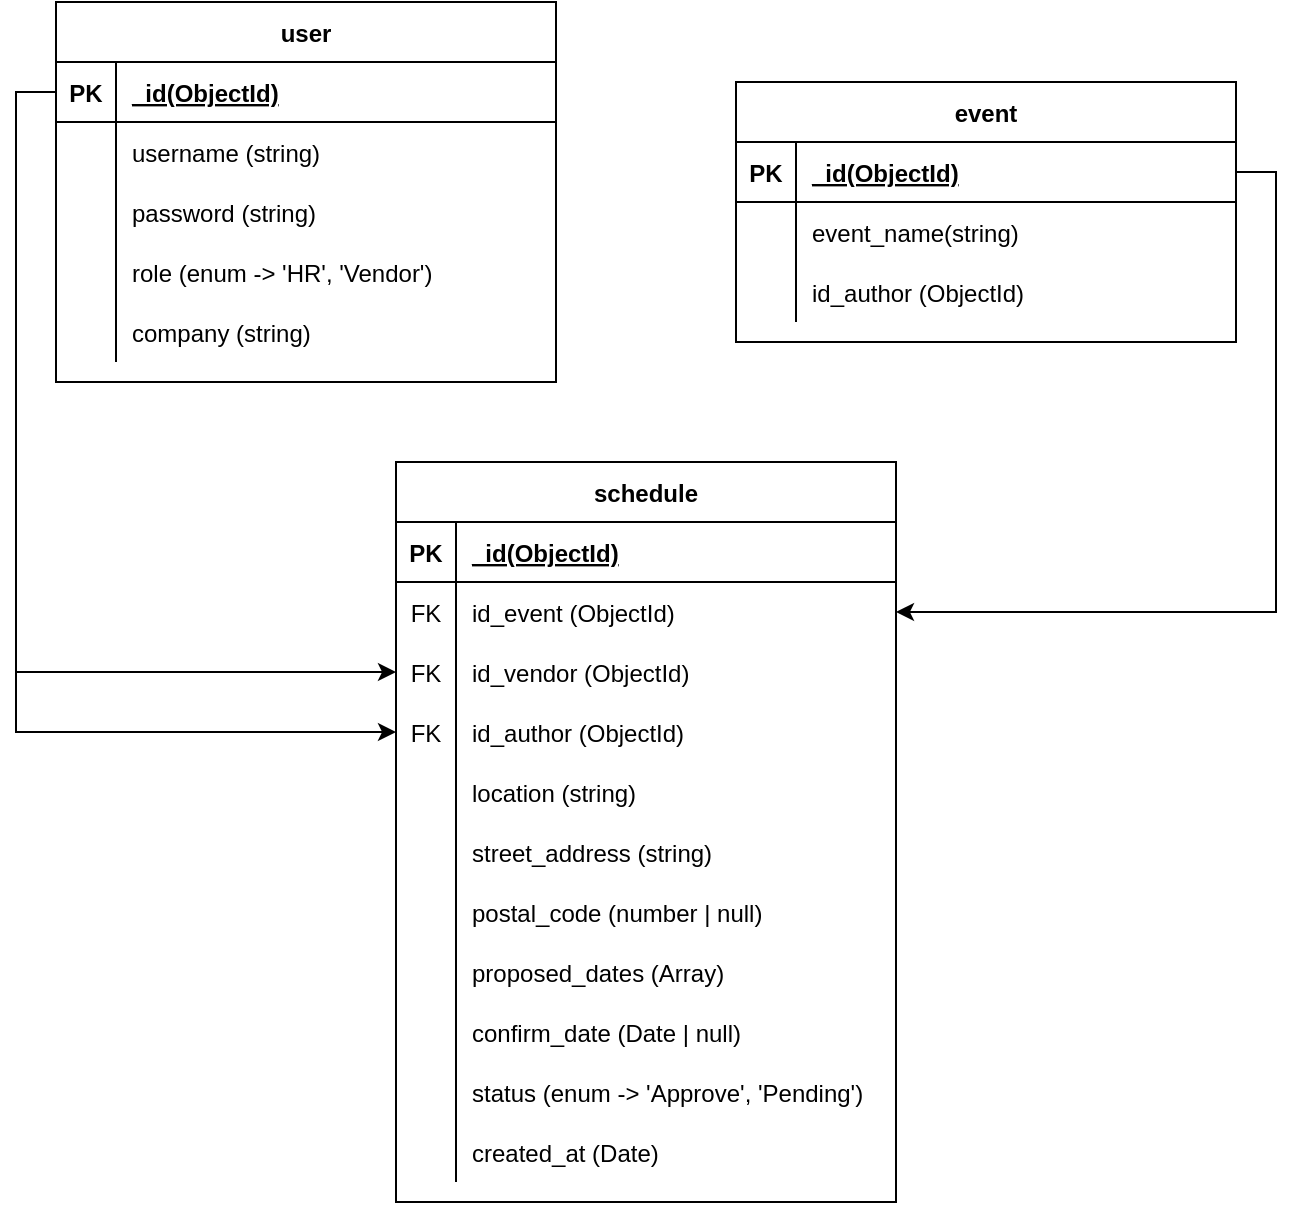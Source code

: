 <mxfile version="24.7.8">
  <diagram id="pvLO-BF-mQsEhAvgMJtR" name="Page-1">
    <mxGraphModel dx="101" dy="1932" grid="1" gridSize="10" guides="1" tooltips="1" connect="1" arrows="1" fold="1" page="1" pageScale="1" pageWidth="850" pageHeight="1100" math="0" shadow="0">
      <root>
        <mxCell id="0" />
        <mxCell id="1" parent="0" />
        <mxCell id="LfG3GNfNgU2tj9gUxUKo-1" value="user" style="shape=table;startSize=30;container=1;collapsible=1;childLayout=tableLayout;fixedRows=1;rowLines=0;fontStyle=1;align=center;resizeLast=1;" parent="1" vertex="1">
          <mxGeometry x="1070" y="-780" width="250" height="190" as="geometry" />
        </mxCell>
        <mxCell id="LfG3GNfNgU2tj9gUxUKo-2" value="" style="shape=partialRectangle;collapsible=0;dropTarget=0;pointerEvents=0;fillColor=none;points=[[0,0.5],[1,0.5]];portConstraint=eastwest;top=0;left=0;right=0;bottom=1;" parent="LfG3GNfNgU2tj9gUxUKo-1" vertex="1">
          <mxGeometry y="30" width="250" height="30" as="geometry" />
        </mxCell>
        <mxCell id="LfG3GNfNgU2tj9gUxUKo-3" value="PK" style="shape=partialRectangle;overflow=hidden;connectable=0;fillColor=none;top=0;left=0;bottom=0;right=0;fontStyle=1;" parent="LfG3GNfNgU2tj9gUxUKo-2" vertex="1">
          <mxGeometry width="30" height="30" as="geometry">
            <mxRectangle width="30" height="30" as="alternateBounds" />
          </mxGeometry>
        </mxCell>
        <mxCell id="LfG3GNfNgU2tj9gUxUKo-4" value="_id(ObjectId)" style="shape=partialRectangle;overflow=hidden;connectable=0;fillColor=none;top=0;left=0;bottom=0;right=0;align=left;spacingLeft=6;fontStyle=5;" parent="LfG3GNfNgU2tj9gUxUKo-2" vertex="1">
          <mxGeometry x="30" width="220" height="30" as="geometry">
            <mxRectangle width="220" height="30" as="alternateBounds" />
          </mxGeometry>
        </mxCell>
        <mxCell id="LfG3GNfNgU2tj9gUxUKo-5" value="" style="shape=partialRectangle;collapsible=0;dropTarget=0;pointerEvents=0;fillColor=none;points=[[0,0.5],[1,0.5]];portConstraint=eastwest;top=0;left=0;right=0;bottom=0;" parent="LfG3GNfNgU2tj9gUxUKo-1" vertex="1">
          <mxGeometry y="60" width="250" height="30" as="geometry" />
        </mxCell>
        <mxCell id="LfG3GNfNgU2tj9gUxUKo-6" value="" style="shape=partialRectangle;overflow=hidden;connectable=0;fillColor=none;top=0;left=0;bottom=0;right=0;" parent="LfG3GNfNgU2tj9gUxUKo-5" vertex="1">
          <mxGeometry width="30" height="30" as="geometry">
            <mxRectangle width="30" height="30" as="alternateBounds" />
          </mxGeometry>
        </mxCell>
        <mxCell id="LfG3GNfNgU2tj9gUxUKo-7" value="username (string)" style="shape=partialRectangle;overflow=hidden;connectable=0;fillColor=none;top=0;left=0;bottom=0;right=0;align=left;spacingLeft=6;" parent="LfG3GNfNgU2tj9gUxUKo-5" vertex="1">
          <mxGeometry x="30" width="220" height="30" as="geometry">
            <mxRectangle width="220" height="30" as="alternateBounds" />
          </mxGeometry>
        </mxCell>
        <mxCell id="LfG3GNfNgU2tj9gUxUKo-8" value="" style="shape=partialRectangle;collapsible=0;dropTarget=0;pointerEvents=0;fillColor=none;points=[[0,0.5],[1,0.5]];portConstraint=eastwest;top=0;left=0;right=0;bottom=0;" parent="LfG3GNfNgU2tj9gUxUKo-1" vertex="1">
          <mxGeometry y="90" width="250" height="30" as="geometry" />
        </mxCell>
        <mxCell id="LfG3GNfNgU2tj9gUxUKo-9" value="" style="shape=partialRectangle;overflow=hidden;connectable=0;fillColor=none;top=0;left=0;bottom=0;right=0;" parent="LfG3GNfNgU2tj9gUxUKo-8" vertex="1">
          <mxGeometry width="30" height="30" as="geometry">
            <mxRectangle width="30" height="30" as="alternateBounds" />
          </mxGeometry>
        </mxCell>
        <mxCell id="LfG3GNfNgU2tj9gUxUKo-10" value="password (string)" style="shape=partialRectangle;overflow=hidden;connectable=0;fillColor=none;top=0;left=0;bottom=0;right=0;align=left;spacingLeft=6;" parent="LfG3GNfNgU2tj9gUxUKo-8" vertex="1">
          <mxGeometry x="30" width="220" height="30" as="geometry">
            <mxRectangle width="220" height="30" as="alternateBounds" />
          </mxGeometry>
        </mxCell>
        <mxCell id="LfG3GNfNgU2tj9gUxUKo-11" value="" style="shape=partialRectangle;collapsible=0;dropTarget=0;pointerEvents=0;fillColor=none;points=[[0,0.5],[1,0.5]];portConstraint=eastwest;top=0;left=0;right=0;bottom=0;" parent="LfG3GNfNgU2tj9gUxUKo-1" vertex="1">
          <mxGeometry y="120" width="250" height="30" as="geometry" />
        </mxCell>
        <mxCell id="LfG3GNfNgU2tj9gUxUKo-12" value="" style="shape=partialRectangle;overflow=hidden;connectable=0;fillColor=none;top=0;left=0;bottom=0;right=0;" parent="LfG3GNfNgU2tj9gUxUKo-11" vertex="1">
          <mxGeometry width="30" height="30" as="geometry">
            <mxRectangle width="30" height="30" as="alternateBounds" />
          </mxGeometry>
        </mxCell>
        <mxCell id="LfG3GNfNgU2tj9gUxUKo-13" value="role (enum -&gt; &#39;HR&#39;, &#39;Vendor&#39;)" style="shape=partialRectangle;overflow=hidden;connectable=0;fillColor=none;top=0;left=0;bottom=0;right=0;align=left;spacingLeft=6;" parent="LfG3GNfNgU2tj9gUxUKo-11" vertex="1">
          <mxGeometry x="30" width="220" height="30" as="geometry">
            <mxRectangle width="220" height="30" as="alternateBounds" />
          </mxGeometry>
        </mxCell>
        <mxCell id="LfG3GNfNgU2tj9gUxUKo-39" value="" style="shape=partialRectangle;collapsible=0;dropTarget=0;pointerEvents=0;fillColor=none;points=[[0,0.5],[1,0.5]];portConstraint=eastwest;top=0;left=0;right=0;bottom=0;" parent="LfG3GNfNgU2tj9gUxUKo-1" vertex="1">
          <mxGeometry y="150" width="250" height="30" as="geometry" />
        </mxCell>
        <mxCell id="LfG3GNfNgU2tj9gUxUKo-40" value="" style="shape=partialRectangle;overflow=hidden;connectable=0;fillColor=none;top=0;left=0;bottom=0;right=0;" parent="LfG3GNfNgU2tj9gUxUKo-39" vertex="1">
          <mxGeometry width="30" height="30" as="geometry">
            <mxRectangle width="30" height="30" as="alternateBounds" />
          </mxGeometry>
        </mxCell>
        <mxCell id="LfG3GNfNgU2tj9gUxUKo-41" value="company (string)" style="shape=partialRectangle;overflow=hidden;connectable=0;fillColor=none;top=0;left=0;bottom=0;right=0;align=left;spacingLeft=6;" parent="LfG3GNfNgU2tj9gUxUKo-39" vertex="1">
          <mxGeometry x="30" width="220" height="30" as="geometry">
            <mxRectangle width="220" height="30" as="alternateBounds" />
          </mxGeometry>
        </mxCell>
        <mxCell id="LfG3GNfNgU2tj9gUxUKo-42" value="event" style="shape=table;startSize=30;container=1;collapsible=1;childLayout=tableLayout;fixedRows=1;rowLines=0;fontStyle=1;align=center;resizeLast=1;" parent="1" vertex="1">
          <mxGeometry x="1410" y="-740" width="250" height="130" as="geometry" />
        </mxCell>
        <mxCell id="LfG3GNfNgU2tj9gUxUKo-43" value="" style="shape=partialRectangle;collapsible=0;dropTarget=0;pointerEvents=0;fillColor=none;points=[[0,0.5],[1,0.5]];portConstraint=eastwest;top=0;left=0;right=0;bottom=1;" parent="LfG3GNfNgU2tj9gUxUKo-42" vertex="1">
          <mxGeometry y="30" width="250" height="30" as="geometry" />
        </mxCell>
        <mxCell id="LfG3GNfNgU2tj9gUxUKo-44" value="PK" style="shape=partialRectangle;overflow=hidden;connectable=0;fillColor=none;top=0;left=0;bottom=0;right=0;fontStyle=1;" parent="LfG3GNfNgU2tj9gUxUKo-43" vertex="1">
          <mxGeometry width="30" height="30" as="geometry">
            <mxRectangle width="30" height="30" as="alternateBounds" />
          </mxGeometry>
        </mxCell>
        <mxCell id="LfG3GNfNgU2tj9gUxUKo-45" value="_id(ObjectId)" style="shape=partialRectangle;overflow=hidden;connectable=0;fillColor=none;top=0;left=0;bottom=0;right=0;align=left;spacingLeft=6;fontStyle=5;" parent="LfG3GNfNgU2tj9gUxUKo-43" vertex="1">
          <mxGeometry x="30" width="220" height="30" as="geometry">
            <mxRectangle width="220" height="30" as="alternateBounds" />
          </mxGeometry>
        </mxCell>
        <mxCell id="LfG3GNfNgU2tj9gUxUKo-46" value="" style="shape=partialRectangle;collapsible=0;dropTarget=0;pointerEvents=0;fillColor=none;points=[[0,0.5],[1,0.5]];portConstraint=eastwest;top=0;left=0;right=0;bottom=0;" parent="LfG3GNfNgU2tj9gUxUKo-42" vertex="1">
          <mxGeometry y="60" width="250" height="30" as="geometry" />
        </mxCell>
        <mxCell id="LfG3GNfNgU2tj9gUxUKo-47" value="" style="shape=partialRectangle;overflow=hidden;connectable=0;fillColor=none;top=0;left=0;bottom=0;right=0;" parent="LfG3GNfNgU2tj9gUxUKo-46" vertex="1">
          <mxGeometry width="30" height="30" as="geometry">
            <mxRectangle width="30" height="30" as="alternateBounds" />
          </mxGeometry>
        </mxCell>
        <mxCell id="LfG3GNfNgU2tj9gUxUKo-48" value="event_name(string)" style="shape=partialRectangle;overflow=hidden;connectable=0;fillColor=none;top=0;left=0;bottom=0;right=0;align=left;spacingLeft=6;" parent="LfG3GNfNgU2tj9gUxUKo-46" vertex="1">
          <mxGeometry x="30" width="220" height="30" as="geometry">
            <mxRectangle width="220" height="30" as="alternateBounds" />
          </mxGeometry>
        </mxCell>
        <mxCell id="LfG3GNfNgU2tj9gUxUKo-87" value="" style="shape=partialRectangle;collapsible=0;dropTarget=0;pointerEvents=0;fillColor=none;points=[[0,0.5],[1,0.5]];portConstraint=eastwest;top=0;left=0;right=0;bottom=0;" parent="LfG3GNfNgU2tj9gUxUKo-42" vertex="1">
          <mxGeometry y="90" width="250" height="30" as="geometry" />
        </mxCell>
        <mxCell id="LfG3GNfNgU2tj9gUxUKo-88" value="" style="shape=partialRectangle;overflow=hidden;connectable=0;fillColor=none;top=0;left=0;bottom=0;right=0;" parent="LfG3GNfNgU2tj9gUxUKo-87" vertex="1">
          <mxGeometry width="30" height="30" as="geometry">
            <mxRectangle width="30" height="30" as="alternateBounds" />
          </mxGeometry>
        </mxCell>
        <mxCell id="LfG3GNfNgU2tj9gUxUKo-89" value="id_author (ObjectId)" style="shape=partialRectangle;overflow=hidden;connectable=0;fillColor=none;top=0;left=0;bottom=0;right=0;align=left;spacingLeft=6;" parent="LfG3GNfNgU2tj9gUxUKo-87" vertex="1">
          <mxGeometry x="30" width="220" height="30" as="geometry">
            <mxRectangle width="220" height="30" as="alternateBounds" />
          </mxGeometry>
        </mxCell>
        <mxCell id="LfG3GNfNgU2tj9gUxUKo-58" value="schedule" style="shape=table;startSize=30;container=1;collapsible=1;childLayout=tableLayout;fixedRows=1;rowLines=0;fontStyle=1;align=center;resizeLast=1;" parent="1" vertex="1">
          <mxGeometry x="1240" y="-550" width="250" height="370.0" as="geometry" />
        </mxCell>
        <mxCell id="LfG3GNfNgU2tj9gUxUKo-59" value="" style="shape=partialRectangle;collapsible=0;dropTarget=0;pointerEvents=0;fillColor=none;points=[[0,0.5],[1,0.5]];portConstraint=eastwest;top=0;left=0;right=0;bottom=1;" parent="LfG3GNfNgU2tj9gUxUKo-58" vertex="1">
          <mxGeometry y="30" width="250" height="30" as="geometry" />
        </mxCell>
        <mxCell id="LfG3GNfNgU2tj9gUxUKo-60" value="PK" style="shape=partialRectangle;overflow=hidden;connectable=0;fillColor=none;top=0;left=0;bottom=0;right=0;fontStyle=1;" parent="LfG3GNfNgU2tj9gUxUKo-59" vertex="1">
          <mxGeometry width="30" height="30" as="geometry">
            <mxRectangle width="30" height="30" as="alternateBounds" />
          </mxGeometry>
        </mxCell>
        <mxCell id="LfG3GNfNgU2tj9gUxUKo-61" value="_id(ObjectId)" style="shape=partialRectangle;overflow=hidden;connectable=0;fillColor=none;top=0;left=0;bottom=0;right=0;align=left;spacingLeft=6;fontStyle=5;" parent="LfG3GNfNgU2tj9gUxUKo-59" vertex="1">
          <mxGeometry x="30" width="220" height="30" as="geometry">
            <mxRectangle width="220" height="30" as="alternateBounds" />
          </mxGeometry>
        </mxCell>
        <mxCell id="LfG3GNfNgU2tj9gUxUKo-62" value="" style="shape=partialRectangle;collapsible=0;dropTarget=0;pointerEvents=0;fillColor=none;points=[[0,0.5],[1,0.5]];portConstraint=eastwest;top=0;left=0;right=0;bottom=0;" parent="LfG3GNfNgU2tj9gUxUKo-58" vertex="1">
          <mxGeometry y="60" width="250" height="30" as="geometry" />
        </mxCell>
        <mxCell id="LfG3GNfNgU2tj9gUxUKo-63" value="FK" style="shape=partialRectangle;overflow=hidden;connectable=0;fillColor=none;top=0;left=0;bottom=0;right=0;" parent="LfG3GNfNgU2tj9gUxUKo-62" vertex="1">
          <mxGeometry width="30" height="30" as="geometry">
            <mxRectangle width="30" height="30" as="alternateBounds" />
          </mxGeometry>
        </mxCell>
        <mxCell id="LfG3GNfNgU2tj9gUxUKo-64" value="id_event (ObjectId)" style="shape=partialRectangle;overflow=hidden;connectable=0;fillColor=none;top=0;left=0;bottom=0;right=0;align=left;spacingLeft=6;" parent="LfG3GNfNgU2tj9gUxUKo-62" vertex="1">
          <mxGeometry x="30" width="220" height="30" as="geometry">
            <mxRectangle width="220" height="30" as="alternateBounds" />
          </mxGeometry>
        </mxCell>
        <mxCell id="LfG3GNfNgU2tj9gUxUKo-80" value="" style="shape=partialRectangle;collapsible=0;dropTarget=0;pointerEvents=0;fillColor=none;points=[[0,0.5],[1,0.5]];portConstraint=eastwest;top=0;left=0;right=0;bottom=0;" parent="LfG3GNfNgU2tj9gUxUKo-58" vertex="1">
          <mxGeometry y="90" width="250" height="30" as="geometry" />
        </mxCell>
        <mxCell id="LfG3GNfNgU2tj9gUxUKo-81" value="FK" style="shape=partialRectangle;overflow=hidden;connectable=0;fillColor=none;top=0;left=0;bottom=0;right=0;" parent="LfG3GNfNgU2tj9gUxUKo-80" vertex="1">
          <mxGeometry width="30" height="30" as="geometry">
            <mxRectangle width="30" height="30" as="alternateBounds" />
          </mxGeometry>
        </mxCell>
        <mxCell id="LfG3GNfNgU2tj9gUxUKo-82" value="id_vendor (ObjectId)" style="shape=partialRectangle;overflow=hidden;connectable=0;fillColor=none;top=0;left=0;bottom=0;right=0;align=left;spacingLeft=6;" parent="LfG3GNfNgU2tj9gUxUKo-80" vertex="1">
          <mxGeometry x="30" width="220" height="30" as="geometry">
            <mxRectangle width="220" height="30" as="alternateBounds" />
          </mxGeometry>
        </mxCell>
        <mxCell id="LfG3GNfNgU2tj9gUxUKo-65" value="" style="shape=partialRectangle;collapsible=0;dropTarget=0;pointerEvents=0;fillColor=none;points=[[0,0.5],[1,0.5]];portConstraint=eastwest;top=0;left=0;right=0;bottom=0;" parent="LfG3GNfNgU2tj9gUxUKo-58" vertex="1">
          <mxGeometry y="120" width="250" height="30" as="geometry" />
        </mxCell>
        <mxCell id="LfG3GNfNgU2tj9gUxUKo-66" value="FK" style="shape=partialRectangle;overflow=hidden;connectable=0;fillColor=none;top=0;left=0;bottom=0;right=0;" parent="LfG3GNfNgU2tj9gUxUKo-65" vertex="1">
          <mxGeometry width="30" height="30" as="geometry">
            <mxRectangle width="30" height="30" as="alternateBounds" />
          </mxGeometry>
        </mxCell>
        <mxCell id="LfG3GNfNgU2tj9gUxUKo-67" value="id_author (ObjectId)" style="shape=partialRectangle;overflow=hidden;connectable=0;fillColor=none;top=0;left=0;bottom=0;right=0;align=left;spacingLeft=6;" parent="LfG3GNfNgU2tj9gUxUKo-65" vertex="1">
          <mxGeometry x="30" width="220" height="30" as="geometry">
            <mxRectangle width="220" height="30" as="alternateBounds" />
          </mxGeometry>
        </mxCell>
        <mxCell id="2" value="" style="shape=partialRectangle;collapsible=0;dropTarget=0;pointerEvents=0;fillColor=none;points=[[0,0.5],[1,0.5]];portConstraint=eastwest;top=0;left=0;right=0;bottom=0;" parent="LfG3GNfNgU2tj9gUxUKo-58" vertex="1">
          <mxGeometry y="150" width="250" height="30" as="geometry" />
        </mxCell>
        <mxCell id="3" value="" style="shape=partialRectangle;overflow=hidden;connectable=0;fillColor=none;top=0;left=0;bottom=0;right=0;" parent="2" vertex="1">
          <mxGeometry width="30" height="30" as="geometry">
            <mxRectangle width="30" height="30" as="alternateBounds" />
          </mxGeometry>
        </mxCell>
        <mxCell id="4" value="location (string)" style="shape=partialRectangle;overflow=hidden;connectable=0;fillColor=none;top=0;left=0;bottom=0;right=0;align=left;spacingLeft=6;" parent="2" vertex="1">
          <mxGeometry x="30" width="220" height="30" as="geometry">
            <mxRectangle width="220" height="30" as="alternateBounds" />
          </mxGeometry>
        </mxCell>
        <mxCell id="8" value="" style="shape=partialRectangle;collapsible=0;dropTarget=0;pointerEvents=0;fillColor=none;points=[[0,0.5],[1,0.5]];portConstraint=eastwest;top=0;left=0;right=0;bottom=0;" parent="LfG3GNfNgU2tj9gUxUKo-58" vertex="1">
          <mxGeometry y="180" width="250" height="30" as="geometry" />
        </mxCell>
        <mxCell id="9" value="" style="shape=partialRectangle;overflow=hidden;connectable=0;fillColor=none;top=0;left=0;bottom=0;right=0;" parent="8" vertex="1">
          <mxGeometry width="30" height="30" as="geometry">
            <mxRectangle width="30" height="30" as="alternateBounds" />
          </mxGeometry>
        </mxCell>
        <mxCell id="10" value="street_address (string)" style="shape=partialRectangle;overflow=hidden;connectable=0;fillColor=none;top=0;left=0;bottom=0;right=0;align=left;spacingLeft=6;" parent="8" vertex="1">
          <mxGeometry x="30" width="220" height="30" as="geometry">
            <mxRectangle width="220" height="30" as="alternateBounds" />
          </mxGeometry>
        </mxCell>
        <mxCell id="5" value="" style="shape=partialRectangle;collapsible=0;dropTarget=0;pointerEvents=0;fillColor=none;points=[[0,0.5],[1,0.5]];portConstraint=eastwest;top=0;left=0;right=0;bottom=0;" parent="LfG3GNfNgU2tj9gUxUKo-58" vertex="1">
          <mxGeometry y="210" width="250" height="30" as="geometry" />
        </mxCell>
        <mxCell id="6" value="" style="shape=partialRectangle;overflow=hidden;connectable=0;fillColor=none;top=0;left=0;bottom=0;right=0;" parent="5" vertex="1">
          <mxGeometry width="30" height="30" as="geometry">
            <mxRectangle width="30" height="30" as="alternateBounds" />
          </mxGeometry>
        </mxCell>
        <mxCell id="7" value="postal_code (number | null)" style="shape=partialRectangle;overflow=hidden;connectable=0;fillColor=none;top=0;left=0;bottom=0;right=0;align=left;spacingLeft=6;" parent="5" vertex="1">
          <mxGeometry x="30" width="220" height="30" as="geometry">
            <mxRectangle width="220" height="30" as="alternateBounds" />
          </mxGeometry>
        </mxCell>
        <mxCell id="LfG3GNfNgU2tj9gUxUKo-74" value="" style="shape=partialRectangle;collapsible=0;dropTarget=0;pointerEvents=0;fillColor=none;points=[[0,0.5],[1,0.5]];portConstraint=eastwest;top=0;left=0;right=0;bottom=0;" parent="LfG3GNfNgU2tj9gUxUKo-58" vertex="1">
          <mxGeometry y="240" width="250" height="30" as="geometry" />
        </mxCell>
        <mxCell id="LfG3GNfNgU2tj9gUxUKo-75" value="" style="shape=partialRectangle;overflow=hidden;connectable=0;fillColor=none;top=0;left=0;bottom=0;right=0;" parent="LfG3GNfNgU2tj9gUxUKo-74" vertex="1">
          <mxGeometry width="30" height="30" as="geometry">
            <mxRectangle width="30" height="30" as="alternateBounds" />
          </mxGeometry>
        </mxCell>
        <mxCell id="LfG3GNfNgU2tj9gUxUKo-76" value="proposed_dates (Array)" style="shape=partialRectangle;overflow=hidden;connectable=0;fillColor=none;top=0;left=0;bottom=0;right=0;align=left;spacingLeft=6;" parent="LfG3GNfNgU2tj9gUxUKo-74" vertex="1">
          <mxGeometry x="30" width="220" height="30" as="geometry">
            <mxRectangle width="220" height="30" as="alternateBounds" />
          </mxGeometry>
        </mxCell>
        <mxCell id="LfG3GNfNgU2tj9gUxUKo-68" value="" style="shape=partialRectangle;collapsible=0;dropTarget=0;pointerEvents=0;fillColor=none;points=[[0,0.5],[1,0.5]];portConstraint=eastwest;top=0;left=0;right=0;bottom=0;" parent="LfG3GNfNgU2tj9gUxUKo-58" vertex="1">
          <mxGeometry y="270" width="250" height="30" as="geometry" />
        </mxCell>
        <mxCell id="LfG3GNfNgU2tj9gUxUKo-69" value="" style="shape=partialRectangle;overflow=hidden;connectable=0;fillColor=none;top=0;left=0;bottom=0;right=0;" parent="LfG3GNfNgU2tj9gUxUKo-68" vertex="1">
          <mxGeometry width="30" height="30" as="geometry">
            <mxRectangle width="30" height="30" as="alternateBounds" />
          </mxGeometry>
        </mxCell>
        <mxCell id="LfG3GNfNgU2tj9gUxUKo-70" value="confirm_date (Date | null)" style="shape=partialRectangle;overflow=hidden;connectable=0;fillColor=none;top=0;left=0;bottom=0;right=0;align=left;spacingLeft=6;" parent="LfG3GNfNgU2tj9gUxUKo-68" vertex="1">
          <mxGeometry x="30" width="220" height="30" as="geometry">
            <mxRectangle width="220" height="30" as="alternateBounds" />
          </mxGeometry>
        </mxCell>
        <mxCell id="LfG3GNfNgU2tj9gUxUKo-71" value="" style="shape=partialRectangle;collapsible=0;dropTarget=0;pointerEvents=0;fillColor=none;points=[[0,0.5],[1,0.5]];portConstraint=eastwest;top=0;left=0;right=0;bottom=0;" parent="LfG3GNfNgU2tj9gUxUKo-58" vertex="1">
          <mxGeometry y="300" width="250" height="30" as="geometry" />
        </mxCell>
        <mxCell id="LfG3GNfNgU2tj9gUxUKo-72" value="" style="shape=partialRectangle;overflow=hidden;connectable=0;fillColor=none;top=0;left=0;bottom=0;right=0;" parent="LfG3GNfNgU2tj9gUxUKo-71" vertex="1">
          <mxGeometry width="30" height="30" as="geometry">
            <mxRectangle width="30" height="30" as="alternateBounds" />
          </mxGeometry>
        </mxCell>
        <mxCell id="LfG3GNfNgU2tj9gUxUKo-73" value="status (enum -&gt; &#39;Approve&#39;, &#39;Pending&#39;)" style="shape=partialRectangle;overflow=hidden;connectable=0;fillColor=none;top=0;left=0;bottom=0;right=0;align=left;spacingLeft=6;" parent="LfG3GNfNgU2tj9gUxUKo-71" vertex="1">
          <mxGeometry x="30" width="220" height="30" as="geometry">
            <mxRectangle width="220" height="30" as="alternateBounds" />
          </mxGeometry>
        </mxCell>
        <mxCell id="LfG3GNfNgU2tj9gUxUKo-77" value="" style="shape=partialRectangle;collapsible=0;dropTarget=0;pointerEvents=0;fillColor=none;points=[[0,0.5],[1,0.5]];portConstraint=eastwest;top=0;left=0;right=0;bottom=0;" parent="LfG3GNfNgU2tj9gUxUKo-58" vertex="1">
          <mxGeometry y="330" width="250" height="30" as="geometry" />
        </mxCell>
        <mxCell id="LfG3GNfNgU2tj9gUxUKo-78" value="" style="shape=partialRectangle;overflow=hidden;connectable=0;fillColor=none;top=0;left=0;bottom=0;right=0;" parent="LfG3GNfNgU2tj9gUxUKo-77" vertex="1">
          <mxGeometry width="30" height="30" as="geometry">
            <mxRectangle width="30" height="30" as="alternateBounds" />
          </mxGeometry>
        </mxCell>
        <mxCell id="LfG3GNfNgU2tj9gUxUKo-79" value="created_at (Date)" style="shape=partialRectangle;overflow=hidden;connectable=0;fillColor=none;top=0;left=0;bottom=0;right=0;align=left;spacingLeft=6;" parent="LfG3GNfNgU2tj9gUxUKo-77" vertex="1">
          <mxGeometry x="30" width="220" height="30" as="geometry">
            <mxRectangle width="220" height="30" as="alternateBounds" />
          </mxGeometry>
        </mxCell>
        <mxCell id="LfG3GNfNgU2tj9gUxUKo-83" style="edgeStyle=orthogonalEdgeStyle;rounded=0;orthogonalLoop=1;jettySize=auto;html=1;exitX=0;exitY=0.5;exitDx=0;exitDy=0;entryX=0;entryY=0.5;entryDx=0;entryDy=0;" parent="1" source="LfG3GNfNgU2tj9gUxUKo-2" target="LfG3GNfNgU2tj9gUxUKo-80" edge="1">
          <mxGeometry relative="1" as="geometry" />
        </mxCell>
        <mxCell id="LfG3GNfNgU2tj9gUxUKo-84" style="edgeStyle=orthogonalEdgeStyle;rounded=0;orthogonalLoop=1;jettySize=auto;html=1;exitX=0;exitY=0.5;exitDx=0;exitDy=0;entryX=0;entryY=0.5;entryDx=0;entryDy=0;" parent="1" source="LfG3GNfNgU2tj9gUxUKo-2" target="LfG3GNfNgU2tj9gUxUKo-65" edge="1">
          <mxGeometry relative="1" as="geometry" />
        </mxCell>
        <mxCell id="LfG3GNfNgU2tj9gUxUKo-86" style="edgeStyle=orthogonalEdgeStyle;rounded=0;orthogonalLoop=1;jettySize=auto;html=1;exitX=1;exitY=0.5;exitDx=0;exitDy=0;entryX=1;entryY=0.5;entryDx=0;entryDy=0;" parent="1" source="LfG3GNfNgU2tj9gUxUKo-43" target="LfG3GNfNgU2tj9gUxUKo-62" edge="1">
          <mxGeometry relative="1" as="geometry" />
        </mxCell>
      </root>
    </mxGraphModel>
  </diagram>
</mxfile>
